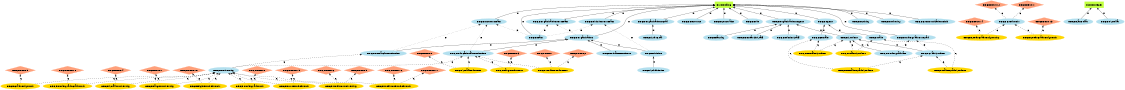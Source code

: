 digraph G {
  graph [
    bb = "0,0,5729,540",
    ratio = auto,
    fontname = Helvetica,
    size = "7.5,10"
  ];

  edge [
    dir = back
  ];

  "ORG#Organization" [
    color = lightblue2,
    width = "2.25",
    style = filled,
    pos = "3008,314"
  ];
  "ORG#Grad_Only_Univ" [
    color = gold,
    width = "2.72",
    style = filled,
    pos = "98,26"
  ];
  "ORG#Coed_Grad_Only_Univ" [
    color = gold,
    width = "3.36",
    style = filled,
    pos = "5306,314"
  ];
  "ORG#Organization_Goal" [
    color = lightblue2,
    width = "2.83",
    style = filled,
    pos = "3372,408"
  ];
  "ORG#Research_Institution" [
    color = lightblue2,
    width = "2.97",
    style = filled,
    pos = "1949,220"
  ];
  "ORG#Small_University" [
    color = gold,
    width = "2.67",
    style = filled,
    pos = "566,26"
  ];
  "ORG#High_Funded_Univ" [
    color = gold,
    width = "2.97",
    style = filled,
    pos = "999,26"
  ];
  "ORG#Male_Grad_Student" [
    color = gold,
    width = "2.97",
    style = filled,
    pos = "4837,120"
  ];
  "ORG#Female_Grad_Student" [
    color = gold,
    width = "3.17",
    style = filled,
    pos = "4325,120"
  ];
  "ORG#Small_Edu_Inst" [
    color = gold,
    width = "2.56",
    style = filled,
    pos = "2373,120"
  ];
  "ORG#Female_Student" [
    color = gold,
    width = "2.56",
    style = filled,
    pos = "4172,220"
  ];
  "ORG#Undergrad_Grad_Univ" [
    color = gold,
    width = "3.31",
    style = filled,
    pos = "333,26"
  ];
  "ORG#Educational_Institution" [
    color = lightblue2,
    width = "3.25",
    style = filled,
    pos = "2373,220"
  ];
  "ORG#Grad_Student" [
    color = lightblue2,
    width = "2.36",
    style = filled,
    pos = "4747,220"
  ];
  "ORG#Resource" [
    color = lightblue2,
    width = "1.86",
    style = filled,
    pos = "3559,408"
  ];
  "ORG#Constraint" [
    color = lightblue2,
    width = "1.97",
    style = filled,
    pos = "3715,408"
  ];
  "ORG#Faculty" [
    color = lightblue2,
    width = "1.69",
    style = filled,
    pos = "3673,314"
  ];
  "ORG#Medium_Edu_Inst" [
    color = gold,
    width = "2.83",
    style = filled,
    pos = "2789,120"
  ];
  "ORG#Division_Or_Team" [
    color = lightblue2,
    width = "2.86",
    style = filled,
    pos = "3100,408"
  ];
  "ORG#Role" [
    color = lightblue2,
    width = "1.44",
    style = filled,
    pos = "3856,408"
  ];
  "ORG#Male_Student" [
    color = gold,
    width = "2.33",
    style = filled,
    pos = "4366,220"
  ];
  "ORG#Large_University" [
    color = gold,
    width = "2.69",
    style = filled,
    pos = "777,26"
  ];
  "ORG#Student" [
    color = lightblue2,
    width = "1.72",
    style = filled,
    pos = "4334,314"
  ];
  "ORG#Research_Staff" [
    color = lightblue2,
    width = "2.5",
    style = filled,
    pos = "3842,314"
  ];
  "ORG#Organization_Agent" [
    color = lightblue2,
    width = "2.97",
    style = filled,
    pos = "4033,408"
  ];
  "ORG#Undergraduate" [
    color = lightblue2,
    width = "2.44",
    style = filled,
    pos = "4556,220"
  ];
  "ORG#Restr9" [
    height = "0.67",
    shape = diamond,
    color = lightsalmon,
    width = "2.28",
    style = filled,
    pos = "98,120"
  ];
  "ORG#Restr8" [
    height = "0.67",
    shape = diamond,
    color = lightsalmon,
    width = "2.25",
    style = filled,
    pos = "1256,120"
  ];
  "ORG#Sub_Goal" [
    color = lightblue2,
    width = "1.94",
    style = filled,
    pos = "3372,314"
  ];
  "ORG#Team" [
    color = lightblue2,
    width = "1.53",
    style = filled,
    pos = "2748,314"
  ];
  "ORG#Restr7" [
    height = "0.67",
    shape = diamond,
    color = lightsalmon,
    width = "2.28",
    style = filled,
    pos = "725,120"
  ];
  "ORG#Restr6" [
    height = "0.67",
    shape = diamond,
    color = lightsalmon,
    width = "2.28",
    style = filled,
    pos = "1625,120"
  ];
  "ORG#Activity" [
    color = lightblue2,
    width = "1.78",
    style = filled,
    pos = "4403,408"
  ];
  "ORG#Restr5" [
    height = "0.67",
    shape = diamond,
    color = lightsalmon,
    width = "2.25",
    style = filled,
    pos = "1806,120"
  ];
  "ORG#Restr4" [
    height = "0.67",
    shape = diamond,
    color = lightsalmon,
    width = "2.28",
    style = filled,
    pos = "543,120"
  ];
  "ORG#Restr3" [
    height = "0.67",
    shape = diamond,
    color = lightsalmon,
    width = "2.25",
    style = filled,
    pos = "2589,220"
  ];
  "ORG#Restr2" [
    height = "0.67",
    shape = diamond,
    color = lightsalmon,
    width = "2.28",
    style = filled,
    pos = "2948,220"
  ];
  "ORG#Restr1" [
    height = "0.67",
    shape = diamond,
    color = lightsalmon,
    width = "2.22",
    style = filled,
    pos = "2768,220"
  ];
  "ORG#Restr0" [
    height = "0.67",
    shape = diamond,
    color = lightsalmon,
    width = "2.28",
    style = filled,
    pos = "2156,220"
  ];
  "ORG#Medium_University" [
    color = gold,
    width = "2.97",
    style = filled,
    pos = "1671,26"
  ];
  "XSD#Integer" [
    shape = box,
    color = olivedrab1,
    width = "1.47",
    style = filled,
    pos = "5582,508"
  ];
  "ORG#Inst_Or_Team" [
    color = lightblue2,
    width = "2.42",
    style = filled,
    pos = "2465,408"
  ];
  "ORG#Medium_Funded_Univ" [
    color = gold,
    width = "3.31",
    style = filled,
    pos = "1990,26"
  ];
  "ORG#Admin_Staff" [
    color = lightblue2,
    width = "2.31",
    style = filled,
    pos = "4033,314"
  ];
  "ORG#CanDollar" [
    color = lightblue2,
    width = "1.97",
    style = filled,
    pos = "5504,408"
  ];
  "ORG#University" [
    color = lightblue2,
    width = 2,
    style = filled,
    pos = "1085,120"
  ];
  "ORG#Undergrad_Or_Grad" [
    color = lightblue2,
    width = "3.06",
    style = filled,
    pos = "4648,314"
  ];
  "ORG#Authority" [
    color = lightblue2,
    width = "1.94",
    style = filled,
    pos = "4555,408"
  ];
  "ORG#Male" [
    color = lightblue2,
    width = "1.47",
    style = filled,
    pos = "4467,314"
  ];
  "OWL#Thing" [
    shape = box,
    color = olivedrab1,
    width = "1.47",
    style = filled,
    pos = "3715,508"
  ];
  "ORG#Subdivision" [
    color = lightblue2,
    width = "2.08",
    style = filled,
    pos = "3318,120"
  ];
  "ORG#Undergrad_Univ" [
    color = gold,
    width = "2.67",
    style = filled,
    pos = "1220,26"
  ];
  "ORG#Female" [
    color = lightblue2,
    width = "1.67",
    style = filled,
    pos = "4194,314"
  ];
  "ORG#Large_Edu_Inst" [
    color = gold,
    width = "2.58",
    style = filled,
    pos = "2576,120"
  ];
  "ORG#Coed_Univ" [
    color = lightblue2,
    width = "2.11",
    style = filled,
    pos = "5151,408"
  ];
  "ORG#Communication_Link" [
    color = lightblue2,
    width = "3.14",
    style = filled,
    pos = "4756,408"
  ];
  "ORG#Restr18" [
    height = "0.67",
    shape = diamond,
    color = lightsalmon,
    width = "2.36",
    style = filled,
    pos = "910,120"
  ];
  "ORG#Restr17" [
    height = "0.67",
    shape = diamond,
    color = lightsalmon,
    width = "2.36",
    style = filled,
    pos = "2178,120"
  ];
  "ORG#Restr16" [
    height = "0.67",
    shape = diamond,
    color = lightsalmon,
    width = "2.36",
    style = filled,
    pos = "1990,120"
  ];
  "ORG#Low_Funded_Univ" [
    color = gold,
    width = "2.94",
    style = filled,
    pos = "1440,26"
  ];
  "ORG#Restr15" [
    height = "0.67",
    shape = diamond,
    color = lightsalmon,
    width = "2.36",
    style = filled,
    pos = "1440,120"
  ];
  "ORG#Restr14" [
    height = "0.67",
    shape = diamond,
    color = lightsalmon,
    width = "2.36",
    style = filled,
    pos = "4972,408"
  ];
  "ORG#Coed_Grad_Only_Univ2" [
    color = gold,
    width = "3.47",
    style = filled,
    pos = "4995,314"
  ];
  "ORG#Restr13" [
    height = "0.67",
    shape = diamond,
    color = lightsalmon,
    width = "2.36",
    style = filled,
    pos = "5330,408"
  ];
  "ORG#Restr12" [
    height = "0.67",
    shape = diamond,
    color = lightsalmon,
    width = "2.36",
    style = filled,
    pos = "5058,508"
  ];
  "ORG#Restr11" [
    height = "0.67",
    shape = diamond,
    color = lightsalmon,
    width = "2.31",
    style = filled,
    pos = "5244,508"
  ];
  "ORG#Restr10" [
    height = "0.67",
    shape = diamond,
    color = lightsalmon,
    width = "2.36",
    style = filled,
    pos = "333,120"
  ];
  "ORG#USDollar" [
    color = lightblue2,
    width = "1.89",
    style = filled,
    pos = "5661,408"
  ];
  "ORG#Organization_Or_Team" [
    color = lightblue2,
    width = "3.31",
    style = filled,
    pos = "2860,408"
  ];
  "ORG#Division" [
    color = lightblue2,
    width = "1.78",
    style = filled,
    pos = "3318,220"
  ];
  "ORG#Private_Business" [
    color = lightblue2,
    width = "2.61",
    style = filled,
    pos = "3142,220"
  ];
  "ORG#Agent" [
    color = lightblue2,
    width = "1.58",
    style = filled,
    pos = "4215,408"
  ];
  "XSD#Integer" -> "ORG#CanDollar" [
    label = A,
    lp = "5555,458",
    pos = "s,5568,490 5562,482 5548,464 5530,441 5518,426"
  ];
  "OWL#Thing" -> "ORG#Organization_Agent" [
    label = A,
    lp = "3938,458",
    pos = "s,3768,502 3778,500 3861,479 3947,445 3995,425"
  ];
  "ORG#University" -> "ORG#Large_University" [
    label = C,
    lp = "1000,70",
    style = dashed,
    pos = "s,1035,107 1026,102 1004,88 991,74 956,62 936,55 890,46 849,38"
  ];
  "OWL#Thing" -> "ORG#Authority" [
    label = A,
    lp = "4425,458",
    pos = "s,3768,508 3778,508 3829,507 3896,507 3923,506 4120,500 4173,509 4366,466 4417,454 4475,435 4513,423"
  ];
  "ORG#Organization_Or_Team" -> "ORG#Organization" [
    label = D,
    lp = "2957,358",
    style = dotted,
    pos = "s,2888,390 2897,385 2923,368 2958,346 2981,331"
  ];
  "ORG#University" -> "ORG#Grad_Only_Univ" [
    label = C,
    lp = "604,70",
    style = dashed,
    pos = "s,1015,115 1011,106 1009,102 1008,98 1003,96 998,92 547,78 540,78 466,72 280,53 205,44 194,42 181,40 169,38"
  ];
  "ORG#Student" -> "ORG#Male_Student" [
    label = C,
    lp = "4356,270",
    style = dashed,
    pos = "s,4340,296 4343,286 4348,271 4355,252 4360,238"
  ];
  "ORG#Male" -> "ORG#Male_Grad_Student" [
    label = C,
    lp = "4860,220",
    style = dashed,
    pos = "s,4506,302 4516,299 4521,298 4525,297 4529,296 4597,280 4795,297 4841,244 4866,214 4854,165 4844,138"
  ];
  "ORG#Restr10" -> "ORG#Undergrad_Grad_Univ" [
    label = C,
    lp = "339,70",
    style = dashed,
    pos = "s,333,96 333,86 333,72 333,56 333,44"
  ];
  "ORG#Organization" -> "ORG#Research_Institution" [
    label = A,
    lp = "2591,270",
    pos = "s,2928,311 2918,310 2878,305 2861,301 2812,296 2481,263 2395,289 2065,244 2048,241 2030,238 2013,234"
  ];
  "ORG#Coed_Univ" -> "ORG#Coed_Grad_Only_Univ" [
    label = C,
    lp = "5250,358",
    style = dashed,
    pos = "s,5179,391 5188,386 5215,369 5252,347 5277,332"
  ];
  "OWL#Thing" -> "ORG#Team" [
    label = A,
    lp = "2730,408",
    pos = "s,3662,507 3652,507 3637,507 3622,506 3607,506 3568,504 3469,497 3429,495 3350,490 2773,490 2719,432 2694,404 2718,357 2735,332"
  ];
  "ORG#Restr1" -> "ORG#Medium_Edu_Inst" [
    label = C,
    lp = "2787,170",
    style = dashed,
    pos = "s,2773,197 2775,187 2779,171 2783,152 2785,138"
  ];
  "ORG#Educational_Institution" -> "ORG#Large_Edu_Inst" [
    label = C,
    lp = "2496,170",
    style = dashed,
    pos = "s,2407,203 2416,198 2438,187 2465,173 2490,162 2507,154 2526,144 2542,137"
  ];
  "ORG#Coed_Univ" -> "ORG#Coed_Grad_Only_Univ2" [
    label = C,
    lp = "5089,358",
    style = dashed,
    pos = "s,5123,391 5114,386 5087,369 5049,347 5024,332"
  ];
  "ORG#Organization" -> "ORG#Division" [
    label = A,
    lp = "3180,270",
    pos = "s,3073,303 3083,300 3112,288 3130,275 3174,262 3206,252 3214,253 3245,244 3255,241 3267,237 3277,234"
  ];
  "ORG#Research_Institution" -> "ORG#University" [
    label = C,
    lp = "1409,170",
    style = dashed,
    pos = "s,1844,216 1834,216 1681,208 1402,189 1166,144 1154,141 1141,138 1129,134"
  ];
  "OWL#Thing" -> "ORG#Division_Or_Team" [
    label = A,
    lp = "3227,458",
    pos = "s,3662,506 3652,506 3652,506 3652,506 3652,506 3457,493 3401,521 3212,466 3182,457 3149,439 3127,426"
  ];
  "ORG#Educational_Institution" -> "ORG#Medium_Edu_Inst" [
    label = C,
    lp = "2574,170",
    style = dashed,
    pos = "s,2455,207 2464,203 2498,190 2518,175 2568,162 2616,149 2630,153 2678,144 2693,141 2710,137 2725,134"
  ];
  "ORG#Organization_Or_Team" -> "ORG#Team" [
    label = D,
    lp = "2818,358",
    style = dotted,
    pos = "s,2839,390 2831,384 2811,367 2786,346 2768,331"
  ];
  "ORG#Restr3" -> "ORG#Large_Edu_Inst" [
    label = C,
    lp = "2591,170",
    style = dashed,
    pos = "s,2586,197 2585,187 2583,170 2580,151 2578,138"
  ];
  "ORG#Restr18" -> "ORG#High_Funded_Univ" [
    label = C,
    lp = "947,70",
    style = dashed,
    pos = "s,919,98 923,89 928,80 934,69 941,62 948,55 956,48 964,43"
  ];
  "ORG#Female" -> "ORG#Female_Grad_Student" [
    label = C,
    lp = "4066,220",
    style = dashed,
    pos = "s,4147,303 4137,300 4108,289 4076,272 4060,244 4049,225 4047,213 4060,196 4082,167 4173,145 4243,133"
  ];
  "ORG#Restr17" -> "ORG#Medium_Funded_Univ" [
    label = C,
    lp = "2104,70",
    style = dashed,
    pos = "s,2147,104 2138,99 2104,83 2057,59 2025,43"
  ];
  "ORG#University" -> "ORG#Small_University" [
    label = C,
    lp = "927,70",
    style = dashed,
    pos = "s,1019,113 1014,104 1012,101 1009,98 1004,96 988,87 690,47 671,44 660,42 649,40 637,38"
  ];
  "OWL#Thing" -> "ORG#Undergrad_Or_Grad" [
    label = A,
    lp = "4323,408",
    pos = "s,3768,507 3778,507 3791,507 3803,506 3809,506 3915,497 4190,487 4281,432 4303,417 4294,398 4317,384 4338,370 4481,343 4572,327"
  ];
  "ORG#Agent" -> "ORG#Male" [
    label = A,
    lp = "4287,358",
    pos = "s,4229,390 4236,383 4248,371 4264,357 4281,350 4331,326 4350,343 4405,332 4412,330 4420,328 4427,326"
  ];
  "ORG#Undergrad_Or_Grad" -> "ORG#Grad_Student" [
    label = D,
    lp = "4706,270",
    style = dotted,
    pos = "s,4667,296 4675,289 4692,273 4713,253 4728,238"
  ];
  "OWL#Thing" -> "ORG#Organization_Or_Team" [
    label = A,
    lp = "3185,458",
    pos = "s,3662,507 3652,506 3646,506 3641,506 3635,506 3577,503 3562,501 3503,498 3350,488 3311,488 3158,466 3079,454 2988,436 2928,423"
  ];
  "OWL#Thing" -> "ORG#Agent" [
    label = A,
    lp = "4086,458",
    pos = "s,3768,507 3778,506 3778,506 3778,506 3778,506 3946,486 3988,477 4149,432 4159,429 4169,426 4179,422"
  ];
  "OWL#Thing" -> "ORG#Organization" [
    label = A,
    lp = "3262,408",
    pos = "s,3662,506 3652,505 3587,495 3267,443 3248,432 3226,418 3234,399 3212,384 3170,353 3114,335 3072,325"
  ];
  "ORG#University" -> "ORG#Medium_University" [
    label = C,
    lp = "1355,70",
    style = dashed,
    pos = "s,1151,113 1156,105 1159,101 1161,98 1166,96 1171,93 1344,62 1349,62 1441,49 1464,55 1555,44 1567,42 1581,40 1594,38"
  ];
  "ORG#Inst_Or_Team" -> "ORG#Educational_Institution" [
    label = D,
    lp = "2436,314",
    style = dotted,
    pos = "s,2456,390 2451,381 2432,342 2398,271 2382,238"
  ];
  "ORG#Restr12" -> "ORG#Coed_Univ" [
    label = C,
    lp = "5115,458",
    style = dashed,
    pos = "s,5076,489 5083,481 5099,464 5120,441 5135,426"
  ];
  "OWL#Thing" -> "ORG#Constraint" [
    label = A,
    lp = "3721,458",
    pos = "s,3715,490 3715,480 3715,463 3715,441 3715,426"
  ];
  "ORG#Restr0" -> "ORG#Small_Edu_Inst" [
    label = C,
    lp = "2237,170",
    style = dashed,
    pos = "s,2176,201 2184,194 2197,183 2214,170 2231,162 2256,149 2285,140 2310,133"
  ];
  "ORG#Restr5" -> "ORG#Medium_University" [
    label = C,
    lp = "1755,70",
    style = dashed,
    pos = "s,1782,103 1774,97 1750,81 1718,59 1696,44"
  ];
  "ORG#Undergrad_Or_Grad" -> "ORG#Undergraduate" [
    label = D,
    lp = "4618,270",
    style = dotted,
    pos = "s,4630,296 4623,288 4607,272 4588,253 4573,238"
  ];
  "ORG#Restr15" -> "ORG#Low_Funded_Univ" [
    label = C,
    lp = "1446,70",
    style = dashed,
    pos = "s,1440,96 1440,86 1440,72 1440,56 1440,44"
  ];
  "ORG#University" -> "ORG#Undergrad_Univ" [
    label = C,
    lp = "1144,70",
    style = dashed,
    pos = "s,1098,102 1104,94 1114,83 1126,71 1138,62 1149,54 1162,47 1174,42"
  ];
  "ORG#Student" -> "ORG#Female_Student" [
    label = C,
    lp = "4279,270",
    style = dashed,
    pos = "s,4306,298 4297,293 4268,276 4228,252 4201,237"
  ];
  "ORG#Restr9" -> "ORG#Grad_Only_Univ" [
    label = C,
    lp = "104,70",
    style = dashed,
    pos = "s,98,96 98,86 98,72 98,56 98,44"
  ];
  "XSD#Integer" -> "ORG#USDollar" [
    label = A,
    lp = "5632,458",
    pos = "s,5596,490 5603,482 5617,464 5635,441 5647,426"
  ];
  "ORG#Restr7" -> "ORG#Large_University" [
    label = C,
    lp = "763,70",
    style = dashed,
    pos = "s,737,99 742,90 750,75 760,57 767,44"
  ];
  "ORG#Male" -> "ORG#Male_Student" [
    label = C,
    lp = "4436,270",
    style = dashed,
    pos = "s,4449,297 4442,290 4432,281 4421,271 4412,262 4403,254 4394,245 4385,238"
  ];
  "ORG#Restr14" -> "ORG#Coed_Grad_Only_Univ2" [
    label = C,
    lp = "4990,358",
    style = dashed,
    pos = "s,4978,385 4980,375 4984,361 4988,344 4990,332"
  ];
  "ORG#University" -> "ORG#Undergrad_Grad_Univ" [
    label = C,
    lp = "776,70",
    style = dashed,
    pos = "s,1016,115 1011,106 1010,102 1008,98 1003,96 997,92 742,78 734,78 613,66 583,60 461,44 448,42 434,40 420,38"
  ];
  "ORG#Inst_Or_Team" -> "ORG#Research_Institution" [
    label = D,
    lp = "2232,314",
    style = dotted,
    pos = "s,2408,394 2398,391 2233,344 2061,270 1986,237"
  ];
  "ORG#Restr13" -> "ORG#Coed_Grad_Only_Univ" [
    label = C,
    lp = "5324,358",
    style = dashed,
    pos = "s,5324,385 5321,375 5318,361 5313,344 5311,332"
  ];
  "ORG#Organization_Agent" -> "ORG#Faculty" [
    label = A,
    lp = "3873,358",
    pos = "s,3953,396 3943,392 3936,390 3928,387 3917,384 3848,363 3767,340 3718,326"
  ];
  "ORG#Grad_Student" -> "ORG#Male_Grad_Student" [
    label = C,
    lp = "4802,170",
    style = dashed,
    pos = "s,4763,202 4770,194 4785,177 4806,154 4821,138"
  ];
  "OWL#Thing" -> "ORG#Resource" [
    label = A,
    lp = "3660,458",
    pos = "s,3687,490 3678,484 3650,466 3610,441 3585,425"
  ];
  "ORG#Division_Or_Team" -> "ORG#Team" [
    label = D,
    lp = "3024,358",
    style = dotted,
    pos = "s,3067,391 3058,387 3033,374 2998,359 2967,350 2912,333 2846,324 2801,319"
  ];
  "OWL#Thing" -> "ORG#Inst_Or_Team" [
    label = A,
    lp = "2711,458",
    pos = "s,3662,507 3652,507 3458,505 2872,494 2683,466 2623,456 2555,437 2512,423"
  ];
  "OWL#Thing" -> "ORG#Organization_Goal" [
    label = A,
    lp = "3540,458",
    pos = "s,3662,503 3652,501 3562,481 3465,445 3412,425"
  ];
  "ORG#Educational_Institution" -> "ORG#University" [
    label = C,
    lp = "2308,170",
    style = dashed,
    pos = "s,2344,202 2335,197 2311,184 2278,169 2246,162 2188,148 1233,157 1174,144 1160,141 1154,135 1146,130"
  ];
  "ORG#Organization_Goal" -> "ORG#Sub_Goal" [
    label = A,
    lp = "3378,358",
    pos = "s,3372,390 3372,380 3372,365 3372,346 3372,332"
  ];
  "OWL#Thing" -> "ORG#Activity" [
    label = A,
    lp = "4355,458",
    pos = "s,3768,507 3778,507 3791,507 3803,506 3809,506 3924,500 4214,505 4322,466 4346,457 4369,439 4385,425"
  ];
  "ORG#Inst_Or_Team" -> "ORG#Team" [
    label = D,
    lp = "2644,358",
    style = dotted,
    pos = "s,2511,393 2521,390 2576,371 2660,343 2709,327"
  ];
  "ORG#Division_Or_Team" -> "ORG#Division" [
    label = D,
    lp = "3236,314",
    style = dotted,
    pos = "s,3121,390 3129,383 3174,346 3259,271 3298,237"
  ];
  "ORG#Restr2" -> "ORG#Medium_Edu_Inst" [
    label = C,
    lp = "2892,170",
    style = dashed,
    pos = "s,2922,203 2913,198 2884,180 2843,154 2817,137"
  ];
  "OWL#Thing" -> "ORG#Communication_Link" [
    label = A,
    lp = "4531,458",
    pos = "s,3768,508 3778,508 3867,507 4022,507 4048,506 4221,500 4264,490 4436,466 4522,453 4621,435 4686,422"
  ];
  "ORG#University" -> "ORG#Medium_Funded_Univ" [
    label = C,
    lp = "1431,70",
    style = dashed,
    pos = "s,1155,116 1160,107 1162,103 1163,99 1168,96 1171,94 1362,78 1364,78 1392,73 1398,66 1425,62 1585,37 1627,55 1787,44 1820,41 1856,38 1889,35"
  ];
  "ORG#University" -> "ORG#Low_Funded_Univ" [
    label = C,
    lp = "1227,70",
    style = dashed,
    pos = "s,1134,107 1143,102 1168,89 1183,74 1221,62 1228,60 1302,48 1362,38"
  ];
  "ORG#Restr11" -> "ORG#Coed_Univ" [
    label = C,
    lp = "5212,458",
    style = dashed,
    pos = "s,5226,489 5219,481 5203,464 5182,441 5167,426"
  ];
  "OWL#Thing" -> "ORG#Role" [
    label = A,
    lp = "3803,458",
    pos = "s,3741,490 3749,484 3775,465 3811,440 3833,424"
  ];
  "ORG#Grad_Student" -> "ORG#Female_Grad_Student" [
    label = C,
    lp = "4591,170",
    style = dashed,
    pos = "s,4693,206 4683,204 4673,201 4663,198 4653,196 4562,174 4457,150 4391,135"
  ];
  "ORG#Restr16" -> "ORG#Medium_Funded_Univ" [
    label = C,
    lp = "1996,70",
    style = dashed,
    pos = "s,1990,96 1990,86 1990,72 1990,56 1990,44"
  ];
  "ORG#Restr4" -> "ORG#Small_University" [
    label = C,
    lp = "564,70",
    style = dashed,
    pos = "s,549,97 551,87 555,73 559,56 561,44"
  ];
  "ORG#Division" -> "ORG#Subdivision" [
    label = A,
    lp = "3324,170",
    pos = "s,3318,202 3318,192 3318,175 3318,153 3318,138"
  ];
  "ORG#University" -> "ORG#High_Funded_Univ" [
    label = C,
    lp = "1055,70",
    style = dashed,
    pos = "s,1069,102 1062,94 1048,78 1029,59 1015,44"
  ];
  "ORG#Organization_Agent" -> "ORG#Research_Staff" [
    label = A,
    lp = "3959,358",
    pos = "s,3998,391 3989,386 3954,370 3907,347 3876,331"
  ];
  "ORG#Student" -> "ORG#Grad_Student" [
    label = A,
    lp = "4561,270",
    pos = "s,4386,304 4395,300 4398,298 4401,297 4405,296 4512,262 4543,270 4653,244 4669,240 4679,236 4689,233"
  ];
  "ORG#Organization_Agent" -> "ORG#Admin_Staff" [
    label = A,
    lp = "4039,358",
    pos = "s,4033,390 4033,380 4033,365 4033,346 4033,332"
  ];
  "ORG#Educational_Institution" -> "ORG#Small_Edu_Inst" [
    label = C,
    lp = "2379,170",
    style = dashed,
    pos = "s,2373,202 2373,192 2373,175 2373,153 2373,138"
  ];
  "ORG#Restr6" -> "ORG#Medium_University" [
    label = C,
    lp = "1659,70",
    style = dashed,
    pos = "s,1635,99 1639,90 1647,75 1655,57 1662,44"
  ];
  "ORG#Organization" -> "ORG#Educational_Institution" [
    label = A,
    lp = "2839,270",
    pos = "s,2948,302 2938,300 2879,288 2792,272 2714,262 2619,249 2595,256 2499,244 2481,241 2461,238 2443,235"
  ];
  "ORG#Female" -> "ORG#Female_Student" [
    label = C,
    lp = "4190,270",
    style = dashed,
    pos = "s,4190,296 4188,286 4184,271 4179,252 4176,238"
  ];
  "ORG#Organization_Agent" -> "ORG#Student" [
    label = A,
    lp = "4190,358",
    pos = "s,4072,391 4082,387 4111,375 4149,360 4184,350 4218,339 4227,340 4263,332 4271,330 4279,328 4287,326"
  ];
  "ORG#Agent" -> "ORG#Female" [
    label = A,
    lp = "4210,358",
    pos = "s,4211,390 4209,380 4205,365 4201,346 4198,332"
  ];
  "ORG#Student" -> "ORG#Undergraduate" [
    label = A,
    lp = "4401,270",
    pos = "s,4361,298 4367,290 4374,280 4379,271 4395,262 4400,259 4455,245 4499,234"
  ];
  "ORG#Restr8" -> "ORG#Undergrad_Univ" [
    label = C,
    lp = "1247,70",
    style = dashed,
    pos = "s,1248,98 1245,88 1239,73 1232,56 1227,44"
  ];
  "ORG#Organization" -> "ORG#Private_Business" [
    label = A,
    lp = "3086,270",
    pos = "s,3033,297 3041,291 3065,275 3096,253 3117,238"
  ];
}
